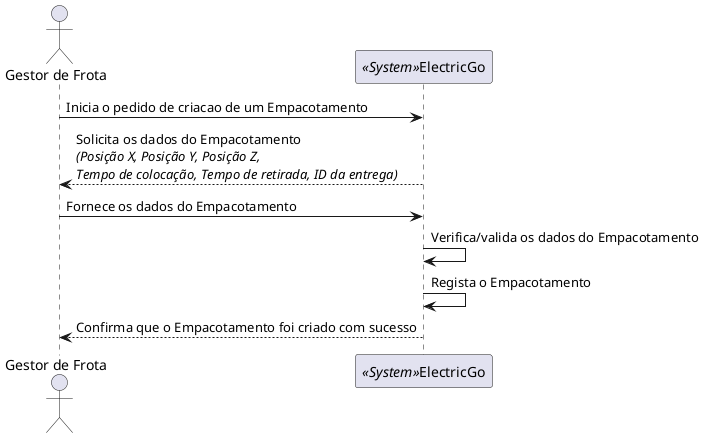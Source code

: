 @startuml
actor "Gestor de Frota" as A
participant "<i><<System>></i>ElectricGo" as S

A -> S: Inicia o pedido de criacao de um Empacotamento
S --> A: Solicita os dados do Empacotamento\n<i>(Posição X, Posição Y, Posição Z,</i>\n<i>Tempo de colocação, Tempo de retirada, ID da entrega)</i>

A -> S: Fornece os dados do Empacotamento
S -> S: Verifica/valida os dados do Empacotamento
S -> S: Regista o Empacotamento
S --> A: Confirma que o Empacotamento foi criado com sucesso
@enduml
